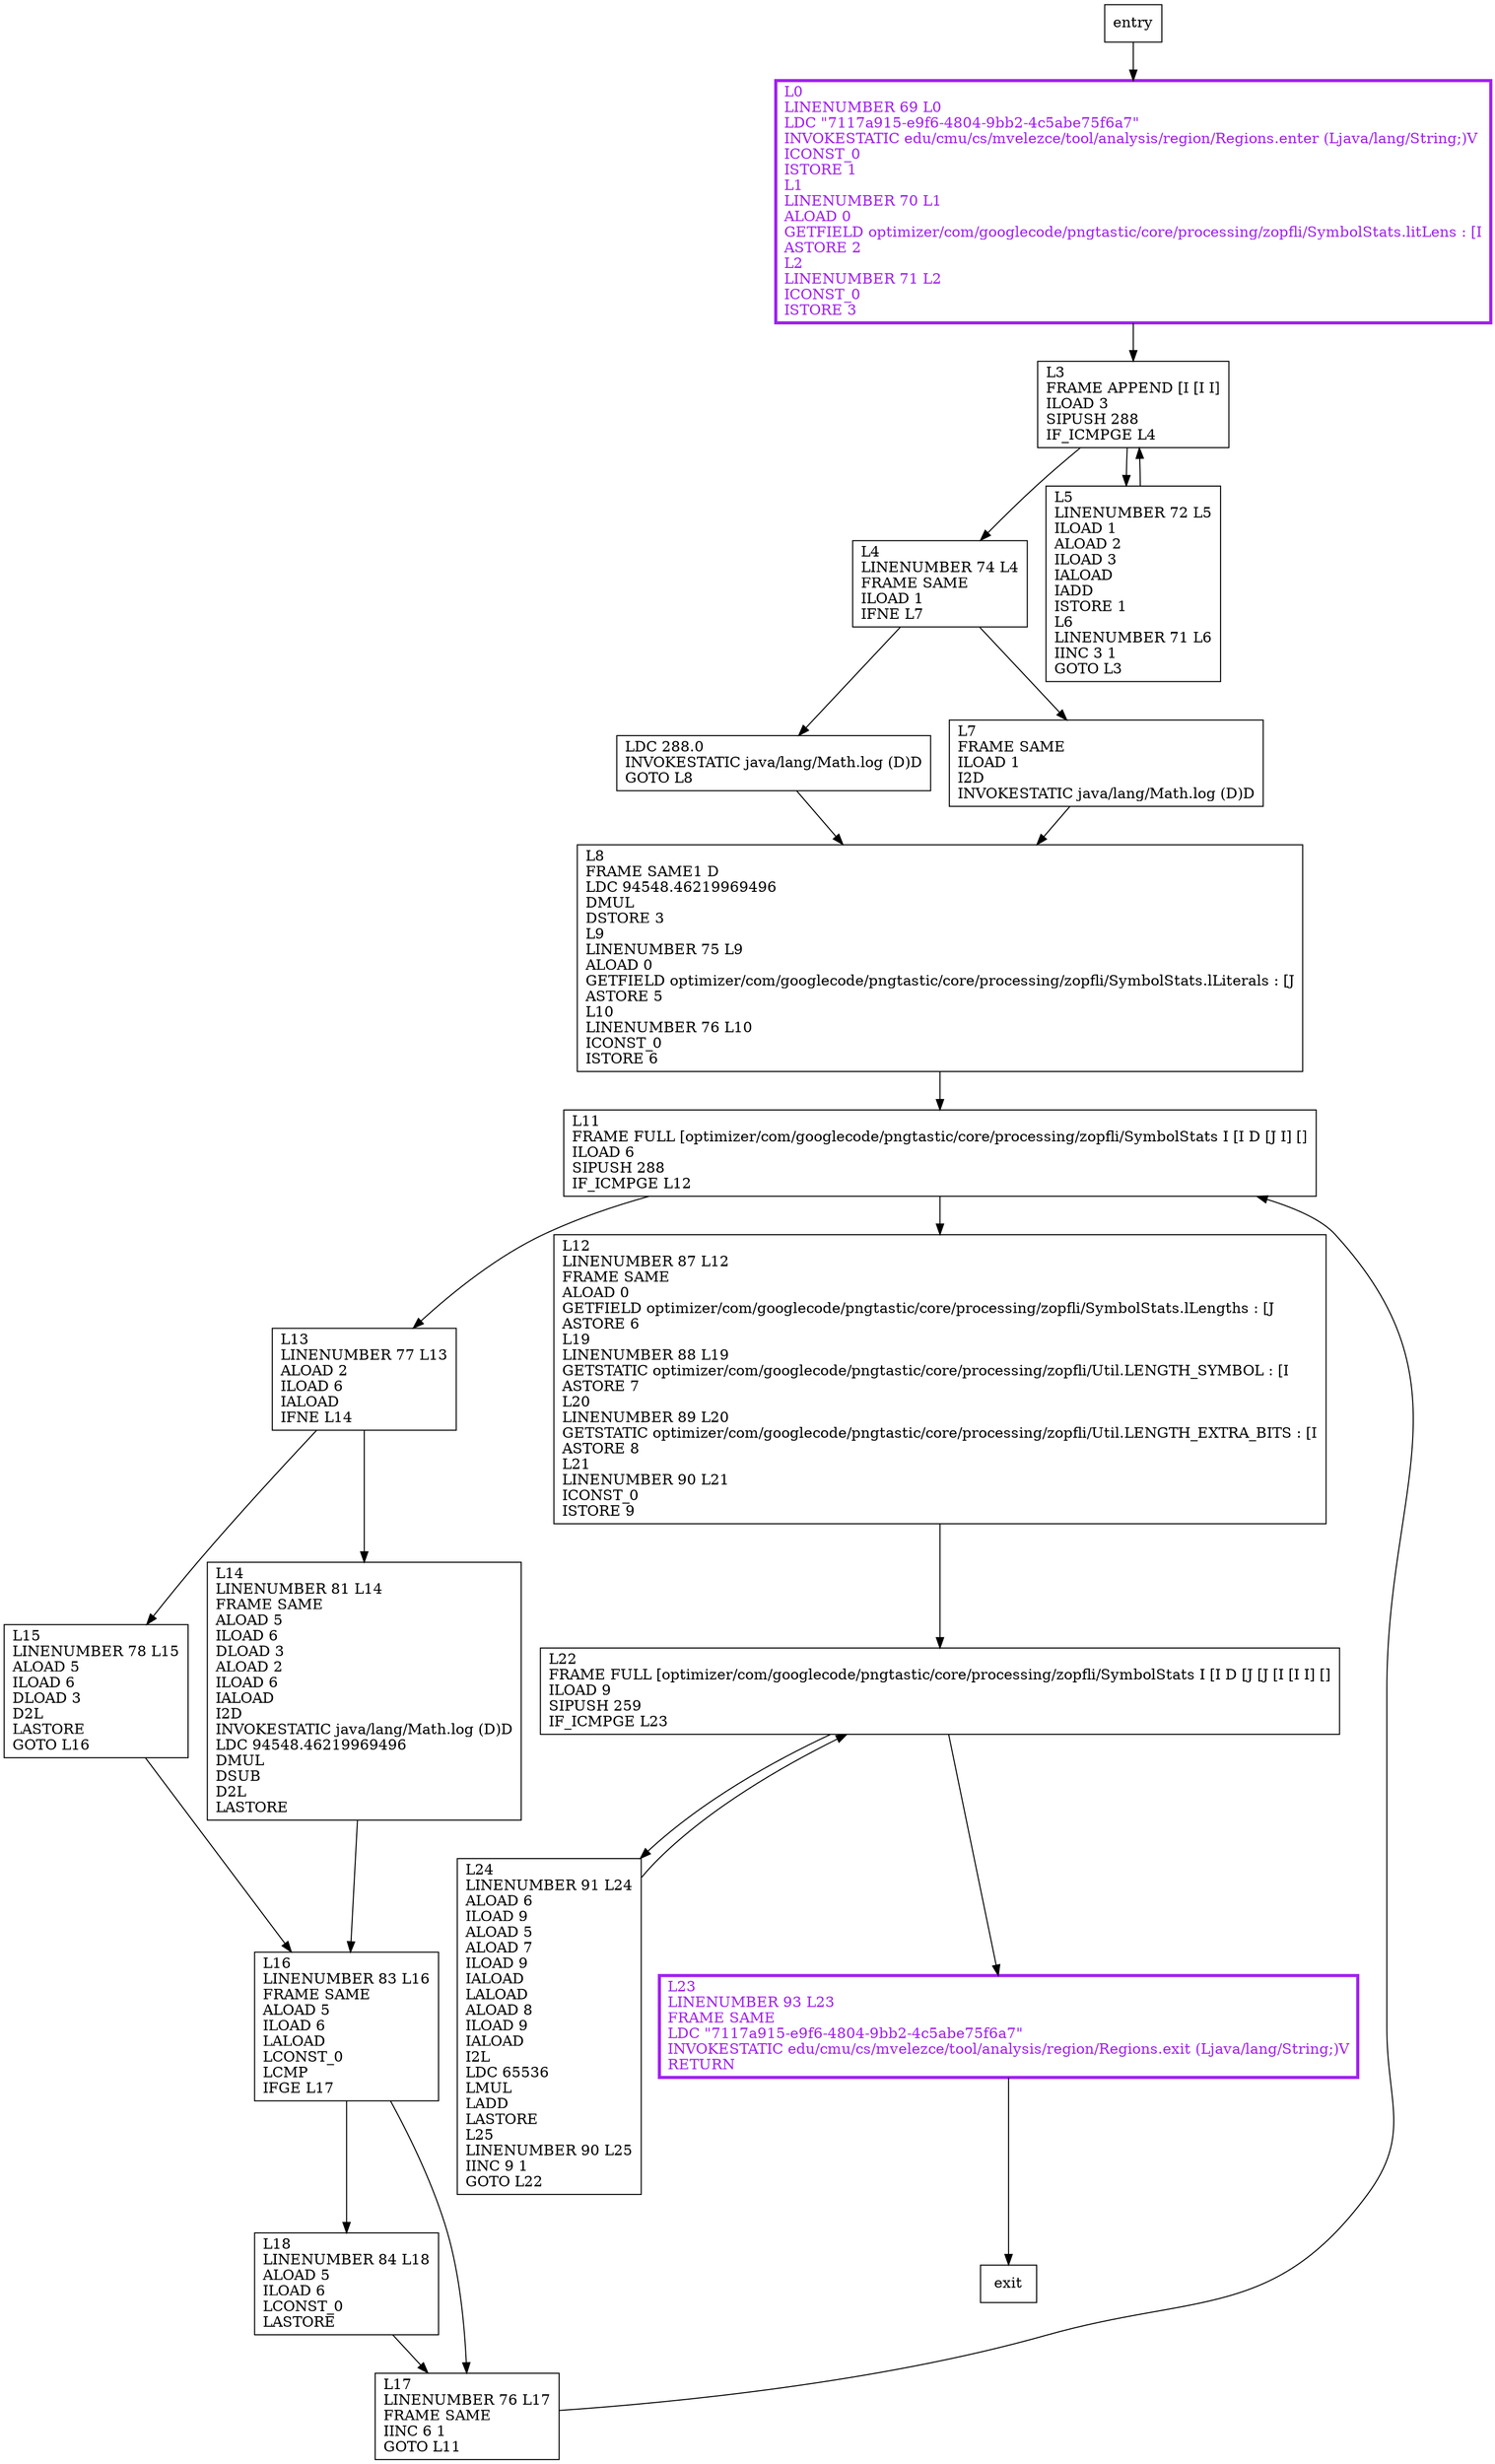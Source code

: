 digraph calculateLens {
node [shape=record];
1950489542 [label="L23\lLINENUMBER 93 L23\lFRAME SAME\lLDC \"7117a915-e9f6-4804-9bb2-4c5abe75f6a7\"\lINVOKESTATIC edu/cmu/cs/mvelezce/tool/analysis/region/Regions.exit (Ljava/lang/String;)V\lRETURN\l"];
851169825 [label="L11\lFRAME FULL [optimizer/com/googlecode/pngtastic/core/processing/zopfli/SymbolStats I [I D [J I] []\lILOAD 6\lSIPUSH 288\lIF_ICMPGE L12\l"];
1824492505 [label="L15\lLINENUMBER 78 L15\lALOAD 5\lILOAD 6\lDLOAD 3\lD2L\lLASTORE\lGOTO L16\l"];
2024461083 [label="L13\lLINENUMBER 77 L13\lALOAD 2\lILOAD 6\lIALOAD\lIFNE L14\l"];
859511474 [label="L4\lLINENUMBER 74 L4\lFRAME SAME\lILOAD 1\lIFNE L7\l"];
575304946 [label="L18\lLINENUMBER 84 L18\lALOAD 5\lILOAD 6\lLCONST_0\lLASTORE\l"];
1760771209 [label="L0\lLINENUMBER 69 L0\lLDC \"7117a915-e9f6-4804-9bb2-4c5abe75f6a7\"\lINVOKESTATIC edu/cmu/cs/mvelezce/tool/analysis/region/Regions.enter (Ljava/lang/String;)V\lICONST_0\lISTORE 1\lL1\lLINENUMBER 70 L1\lALOAD 0\lGETFIELD optimizer/com/googlecode/pngtastic/core/processing/zopfli/SymbolStats.litLens : [I\lASTORE 2\lL2\lLINENUMBER 71 L2\lICONST_0\lISTORE 3\l"];
976265688 [label="L8\lFRAME SAME1 D\lLDC 94548.46219969496\lDMUL\lDSTORE 3\lL9\lLINENUMBER 75 L9\lALOAD 0\lGETFIELD optimizer/com/googlecode/pngtastic/core/processing/zopfli/SymbolStats.lLiterals : [J\lASTORE 5\lL10\lLINENUMBER 76 L10\lICONST_0\lISTORE 6\l"];
1003621812 [label="LDC 288.0\lINVOKESTATIC java/lang/Math.log (D)D\lGOTO L8\l"];
319478191 [label="L12\lLINENUMBER 87 L12\lFRAME SAME\lALOAD 0\lGETFIELD optimizer/com/googlecode/pngtastic/core/processing/zopfli/SymbolStats.lLengths : [J\lASTORE 6\lL19\lLINENUMBER 88 L19\lGETSTATIC optimizer/com/googlecode/pngtastic/core/processing/zopfli/Util.LENGTH_SYMBOL : [I\lASTORE 7\lL20\lLINENUMBER 89 L20\lGETSTATIC optimizer/com/googlecode/pngtastic/core/processing/zopfli/Util.LENGTH_EXTRA_BITS : [I\lASTORE 8\lL21\lLINENUMBER 90 L21\lICONST_0\lISTORE 9\l"];
128044135 [label="L17\lLINENUMBER 76 L17\lFRAME SAME\lIINC 6 1\lGOTO L11\l"];
1347904390 [label="L7\lFRAME SAME\lILOAD 1\lI2D\lINVOKESTATIC java/lang/Math.log (D)D\l"];
2106143709 [label="L24\lLINENUMBER 91 L24\lALOAD 6\lILOAD 9\lALOAD 5\lALOAD 7\lILOAD 9\lIALOAD\lLALOAD\lALOAD 8\lILOAD 9\lIALOAD\lI2L\lLDC 65536\lLMUL\lLADD\lLASTORE\lL25\lLINENUMBER 90 L25\lIINC 9 1\lGOTO L22\l"];
565253197 [label="L3\lFRAME APPEND [I [I I]\lILOAD 3\lSIPUSH 288\lIF_ICMPGE L4\l"];
1405013527 [label="L14\lLINENUMBER 81 L14\lFRAME SAME\lALOAD 5\lILOAD 6\lDLOAD 3\lALOAD 2\lILOAD 6\lIALOAD\lI2D\lINVOKESTATIC java/lang/Math.log (D)D\lLDC 94548.46219969496\lDMUL\lDSUB\lD2L\lLASTORE\l"];
202712442 [label="L22\lFRAME FULL [optimizer/com/googlecode/pngtastic/core/processing/zopfli/SymbolStats I [I D [J [J [I [I I] []\lILOAD 9\lSIPUSH 259\lIF_ICMPGE L23\l"];
681916638 [label="L5\lLINENUMBER 72 L5\lILOAD 1\lALOAD 2\lILOAD 3\lIALOAD\lIADD\lISTORE 1\lL6\lLINENUMBER 71 L6\lIINC 3 1\lGOTO L3\l"];
700313664 [label="L16\lLINENUMBER 83 L16\lFRAME SAME\lALOAD 5\lILOAD 6\lLALOAD\lLCONST_0\lLCMP\lIFGE L17\l"];
entry;
exit;
1950489542 -> exit;
851169825 -> 319478191;
851169825 -> 2024461083;
1824492505 -> 700313664;
2024461083 -> 1405013527;
2024461083 -> 1824492505;
859511474 -> 1003621812;
859511474 -> 1347904390;
575304946 -> 128044135;
1760771209 -> 565253197;
976265688 -> 851169825;
entry -> 1760771209;
1003621812 -> 976265688;
319478191 -> 202712442;
128044135 -> 851169825;
1347904390 -> 976265688;
2106143709 -> 202712442;
565253197 -> 859511474;
565253197 -> 681916638;
1405013527 -> 700313664;
202712442 -> 1950489542;
202712442 -> 2106143709;
681916638 -> 565253197;
700313664 -> 128044135;
700313664 -> 575304946;
1950489542[fontcolor="purple", penwidth=3, color="purple"];
1760771209[fontcolor="purple", penwidth=3, color="purple"];
}
